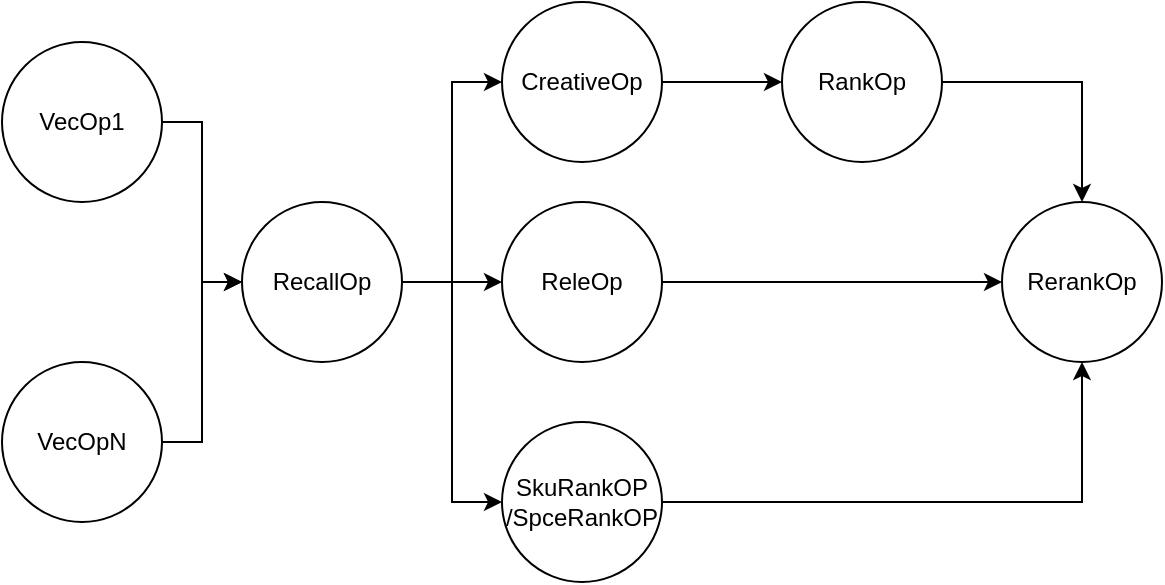 <mxfile version="20.2.7" type="github">
  <diagram id="rLk2HBGv4uAyEljc5zEf" name="第 1 页">
    <mxGraphModel dx="926" dy="488" grid="1" gridSize="10" guides="1" tooltips="1" connect="1" arrows="1" fold="1" page="1" pageScale="1" pageWidth="827" pageHeight="1169" math="0" shadow="0">
      <root>
        <mxCell id="0" />
        <mxCell id="1" parent="0" />
        <mxCell id="bPhehhSfnNk_FaMgf-cs-12" style="edgeStyle=orthogonalEdgeStyle;rounded=0;orthogonalLoop=1;jettySize=auto;html=1;entryX=0;entryY=0.5;entryDx=0;entryDy=0;" edge="1" parent="1" source="bPhehhSfnNk_FaMgf-cs-1" target="bPhehhSfnNk_FaMgf-cs-4">
          <mxGeometry relative="1" as="geometry" />
        </mxCell>
        <mxCell id="bPhehhSfnNk_FaMgf-cs-1" value="VecOp1" style="ellipse;whiteSpace=wrap;html=1;aspect=fixed;" vertex="1" parent="1">
          <mxGeometry x="140" y="180" width="80" height="80" as="geometry" />
        </mxCell>
        <mxCell id="bPhehhSfnNk_FaMgf-cs-13" style="edgeStyle=orthogonalEdgeStyle;rounded=0;orthogonalLoop=1;jettySize=auto;html=1;entryX=0;entryY=0.5;entryDx=0;entryDy=0;" edge="1" parent="1" source="bPhehhSfnNk_FaMgf-cs-3" target="bPhehhSfnNk_FaMgf-cs-4">
          <mxGeometry relative="1" as="geometry" />
        </mxCell>
        <mxCell id="bPhehhSfnNk_FaMgf-cs-3" value="VecOpN" style="ellipse;whiteSpace=wrap;html=1;aspect=fixed;" vertex="1" parent="1">
          <mxGeometry x="140" y="340" width="80" height="80" as="geometry" />
        </mxCell>
        <mxCell id="bPhehhSfnNk_FaMgf-cs-11" style="edgeStyle=orthogonalEdgeStyle;rounded=0;orthogonalLoop=1;jettySize=auto;html=1;entryX=0;entryY=0.5;entryDx=0;entryDy=0;" edge="1" parent="1" source="bPhehhSfnNk_FaMgf-cs-4" target="bPhehhSfnNk_FaMgf-cs-5">
          <mxGeometry relative="1" as="geometry" />
        </mxCell>
        <mxCell id="bPhehhSfnNk_FaMgf-cs-14" style="edgeStyle=orthogonalEdgeStyle;rounded=0;orthogonalLoop=1;jettySize=auto;html=1;" edge="1" parent="1" source="bPhehhSfnNk_FaMgf-cs-4" target="bPhehhSfnNk_FaMgf-cs-6">
          <mxGeometry relative="1" as="geometry" />
        </mxCell>
        <mxCell id="bPhehhSfnNk_FaMgf-cs-15" style="edgeStyle=orthogonalEdgeStyle;rounded=0;orthogonalLoop=1;jettySize=auto;html=1;entryX=0;entryY=0.5;entryDx=0;entryDy=0;" edge="1" parent="1" source="bPhehhSfnNk_FaMgf-cs-4" target="bPhehhSfnNk_FaMgf-cs-7">
          <mxGeometry relative="1" as="geometry" />
        </mxCell>
        <mxCell id="bPhehhSfnNk_FaMgf-cs-4" value="RecallOp" style="ellipse;whiteSpace=wrap;html=1;aspect=fixed;" vertex="1" parent="1">
          <mxGeometry x="260" y="260" width="80" height="80" as="geometry" />
        </mxCell>
        <mxCell id="bPhehhSfnNk_FaMgf-cs-17" style="edgeStyle=orthogonalEdgeStyle;rounded=0;orthogonalLoop=1;jettySize=auto;html=1;entryX=0;entryY=0.5;entryDx=0;entryDy=0;" edge="1" parent="1" source="bPhehhSfnNk_FaMgf-cs-5" target="bPhehhSfnNk_FaMgf-cs-9">
          <mxGeometry relative="1" as="geometry" />
        </mxCell>
        <mxCell id="bPhehhSfnNk_FaMgf-cs-5" value="CreativeOp" style="ellipse;whiteSpace=wrap;html=1;aspect=fixed;" vertex="1" parent="1">
          <mxGeometry x="390" y="160" width="80" height="80" as="geometry" />
        </mxCell>
        <mxCell id="bPhehhSfnNk_FaMgf-cs-18" style="edgeStyle=orthogonalEdgeStyle;rounded=0;orthogonalLoop=1;jettySize=auto;html=1;entryX=0;entryY=0.5;entryDx=0;entryDy=0;" edge="1" parent="1" source="bPhehhSfnNk_FaMgf-cs-6" target="bPhehhSfnNk_FaMgf-cs-10">
          <mxGeometry relative="1" as="geometry" />
        </mxCell>
        <mxCell id="bPhehhSfnNk_FaMgf-cs-6" value="ReleOp" style="ellipse;whiteSpace=wrap;html=1;aspect=fixed;" vertex="1" parent="1">
          <mxGeometry x="390" y="260" width="80" height="80" as="geometry" />
        </mxCell>
        <mxCell id="bPhehhSfnNk_FaMgf-cs-19" style="edgeStyle=orthogonalEdgeStyle;rounded=0;orthogonalLoop=1;jettySize=auto;html=1;entryX=0.5;entryY=1;entryDx=0;entryDy=0;" edge="1" parent="1" source="bPhehhSfnNk_FaMgf-cs-7" target="bPhehhSfnNk_FaMgf-cs-10">
          <mxGeometry relative="1" as="geometry" />
        </mxCell>
        <mxCell id="bPhehhSfnNk_FaMgf-cs-7" value="SkuRankOP&lt;br&gt;/SpceRankOP" style="ellipse;whiteSpace=wrap;html=1;aspect=fixed;" vertex="1" parent="1">
          <mxGeometry x="390" y="370" width="80" height="80" as="geometry" />
        </mxCell>
        <mxCell id="bPhehhSfnNk_FaMgf-cs-16" style="edgeStyle=orthogonalEdgeStyle;rounded=0;orthogonalLoop=1;jettySize=auto;html=1;" edge="1" parent="1" source="bPhehhSfnNk_FaMgf-cs-9" target="bPhehhSfnNk_FaMgf-cs-10">
          <mxGeometry relative="1" as="geometry" />
        </mxCell>
        <mxCell id="bPhehhSfnNk_FaMgf-cs-9" value="RankOp" style="ellipse;whiteSpace=wrap;html=1;aspect=fixed;" vertex="1" parent="1">
          <mxGeometry x="530" y="160" width="80" height="80" as="geometry" />
        </mxCell>
        <mxCell id="bPhehhSfnNk_FaMgf-cs-10" value="RerankOp" style="ellipse;whiteSpace=wrap;html=1;aspect=fixed;" vertex="1" parent="1">
          <mxGeometry x="640" y="260" width="80" height="80" as="geometry" />
        </mxCell>
      </root>
    </mxGraphModel>
  </diagram>
</mxfile>
